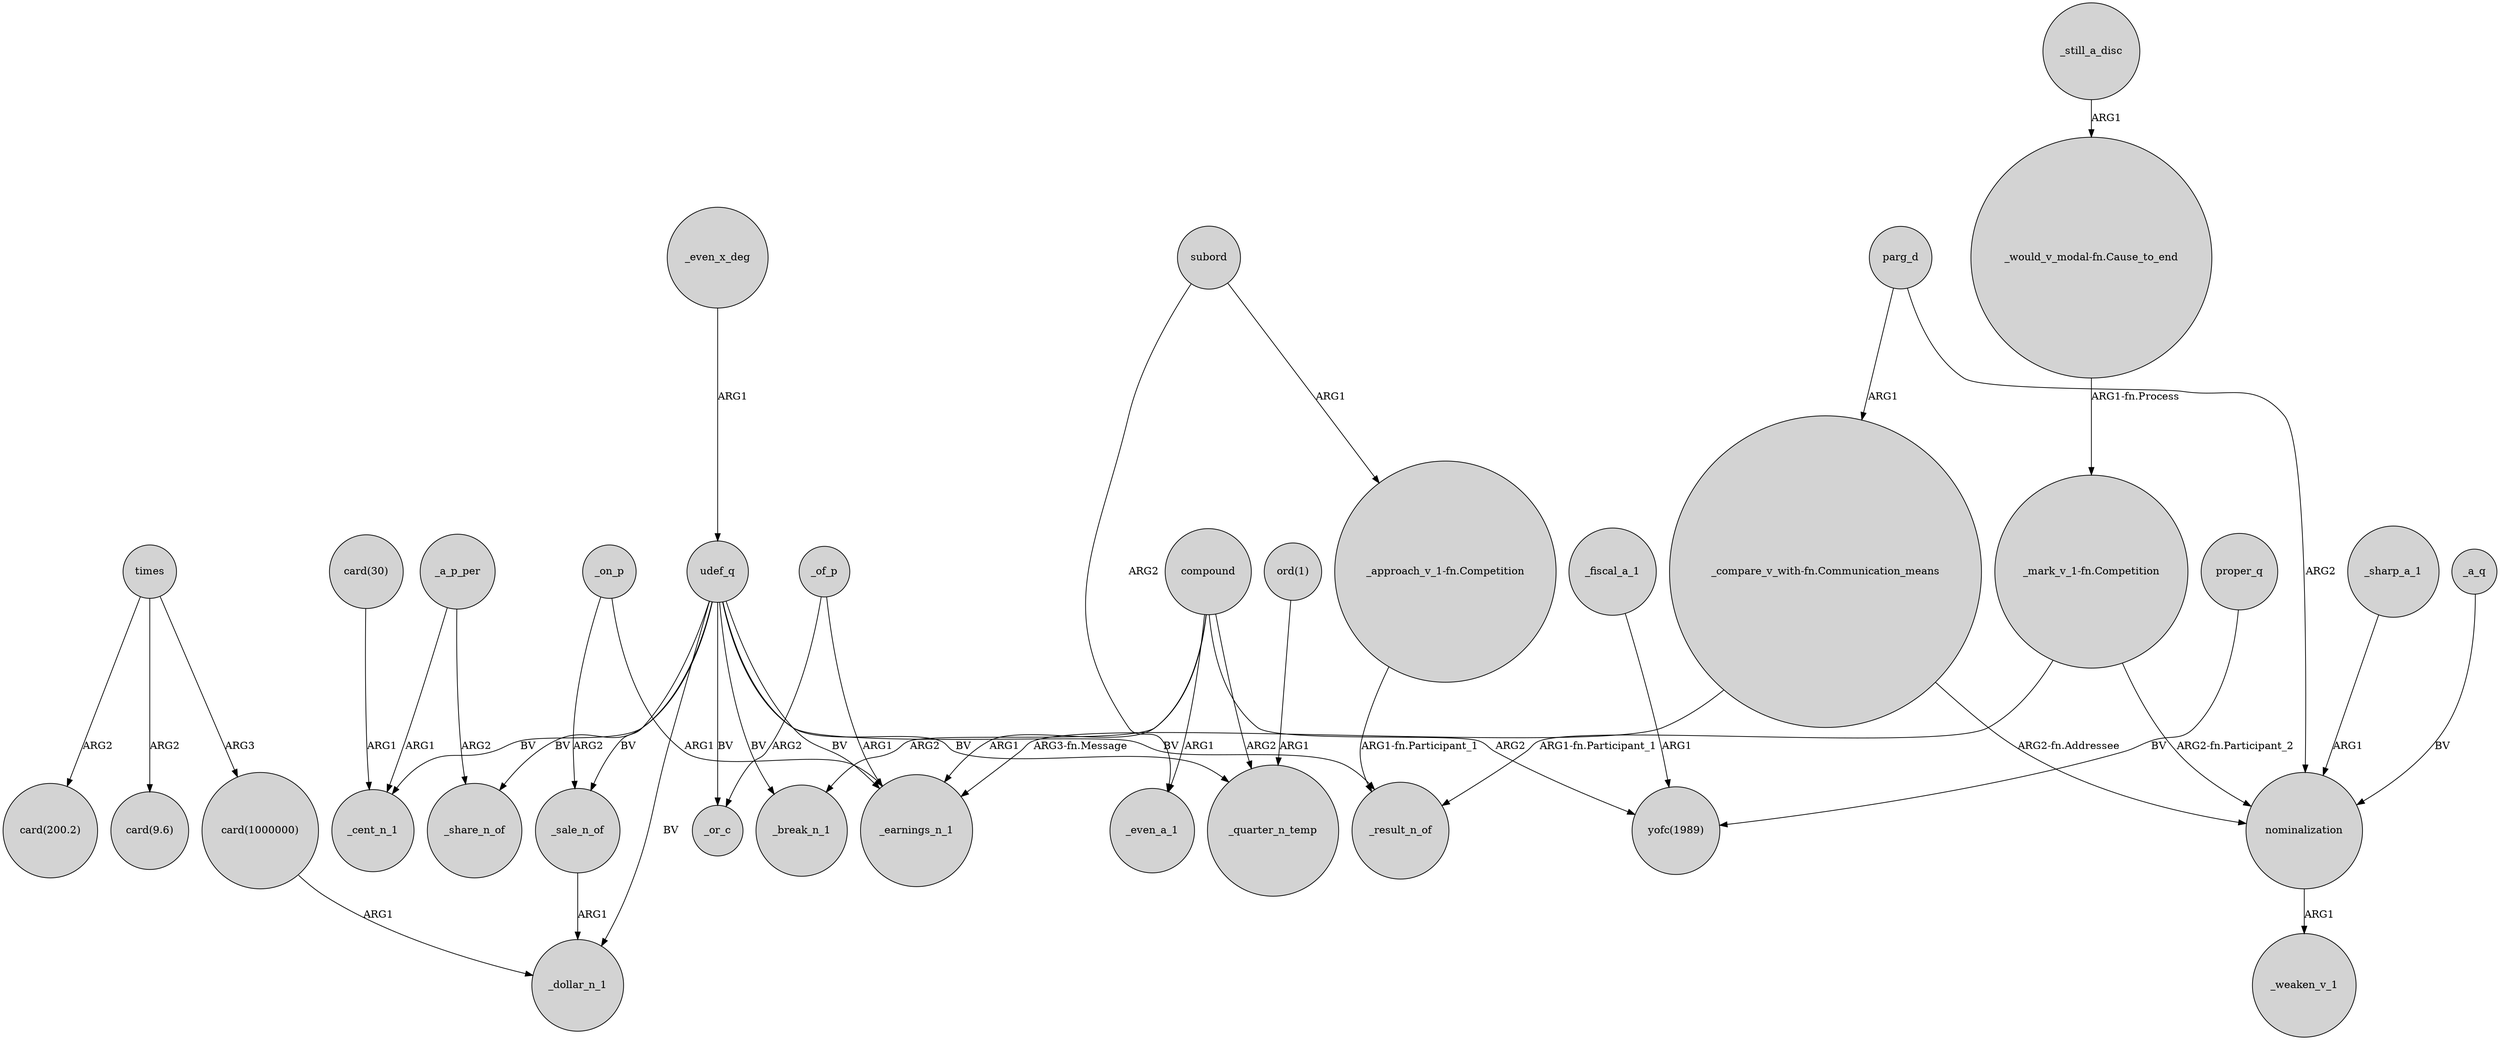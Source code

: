 digraph {
	node [shape=circle style=filled]
	_a_q -> nominalization [label=BV]
	"card(30)" -> _cent_n_1 [label=ARG1]
	_on_p -> _sale_n_of [label=ARG2]
	_a_p_per -> _cent_n_1 [label=ARG1]
	times -> "card(200.2)" [label=ARG2]
	"_compare_v_with-fn.Communication_means" -> nominalization [label="ARG2-fn.Addressee"]
	_on_p -> _earnings_n_1 [label=ARG1]
	times -> "card(1000000)" [label=ARG3]
	subord -> _even_a_1 [label=ARG2]
	udef_q -> _sale_n_of [label=BV]
	"_would_v_modal-fn.Cause_to_end" -> "_mark_v_1-fn.Competition" [label="ARG1-fn.Process"]
	_even_x_deg -> udef_q [label=ARG1]
	_fiscal_a_1 -> "yofc(1989)" [label=ARG1]
	"_mark_v_1-fn.Competition" -> nominalization [label="ARG2-fn.Participant_2"]
	_sharp_a_1 -> nominalization [label=ARG1]
	udef_q -> _cent_n_1 [label=BV]
	udef_q -> _or_c [label=BV]
	parg_d -> "_compare_v_with-fn.Communication_means" [label=ARG1]
	subord -> "_approach_v_1-fn.Competition" [label=ARG1]
	compound -> _quarter_n_temp [label=ARG2]
	_a_p_per -> _share_n_of [label=ARG2]
	udef_q -> _earnings_n_1 [label=BV]
	_still_a_disc -> "_would_v_modal-fn.Cause_to_end" [label=ARG1]
	_of_p -> _earnings_n_1 [label=ARG1]
	udef_q -> _share_n_of [label=BV]
	udef_q -> _break_n_1 [label=BV]
	udef_q -> _dollar_n_1 [label=BV]
	"ord(1)" -> _quarter_n_temp [label=ARG1]
	"_mark_v_1-fn.Competition" -> _result_n_of [label="ARG1-fn.Participant_1"]
	proper_q -> "yofc(1989)" [label=BV]
	"card(1000000)" -> _dollar_n_1 [label=ARG1]
	"_compare_v_with-fn.Communication_means" -> _earnings_n_1 [label="ARG3-fn.Message"]
	udef_q -> _quarter_n_temp [label=BV]
	nominalization -> _weaken_v_1 [label=ARG1]
	"_approach_v_1-fn.Competition" -> _result_n_of [label="ARG1-fn.Participant_1"]
	_of_p -> _or_c [label=ARG2]
	compound -> _earnings_n_1 [label=ARG1]
	times -> "card(9.6)" [label=ARG2]
	compound -> _break_n_1 [label=ARG2]
	compound -> "yofc(1989)" [label=ARG2]
	udef_q -> _result_n_of [label=BV]
	_sale_n_of -> _dollar_n_1 [label=ARG1]
	compound -> _even_a_1 [label=ARG1]
	parg_d -> nominalization [label=ARG2]
}
